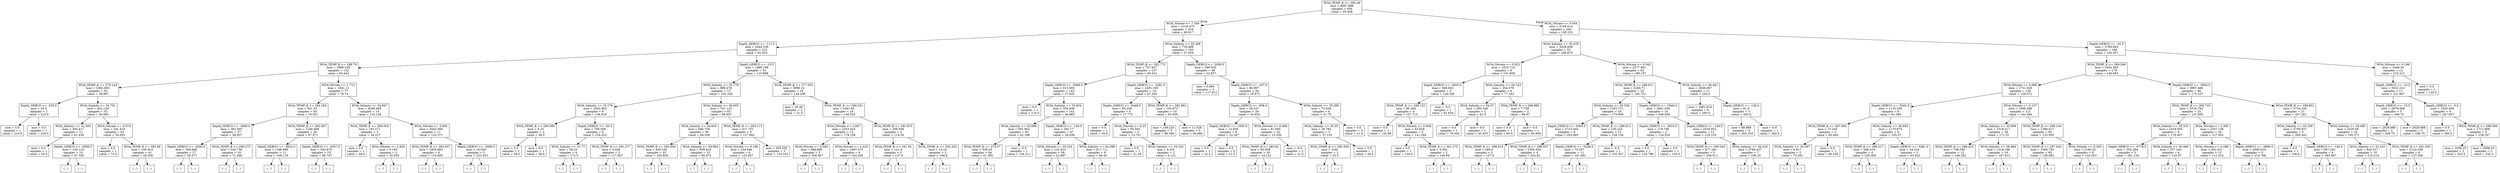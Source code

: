 digraph Tree {
node [shape=box] ;
0 [label="WOA_TEMP_K <= 294.36\nmse = 4667.988\nsamples = 656\nvalue = 95.406"] ;
1 [label="WOA_Nitrate <= 7.549\nmse = 2145.475\nsamples = 416\nvalue = 60.917"] ;
0 -> 1 [labeldistance=2.5, labelangle=45, headlabel="True"] ;
2 [label="Depth_GEBCO <= -111.5\nmse = 2444.339\nsamples = 223\nvalue = 81.623"] ;
1 -> 2 ;
3 [label="WOA_TEMP_K <= 288.79\nmse = 1890.249\nsamples = 132\nvalue = 62.642"] ;
2 -> 3 ;
4 [label="WOA_TEMP_K <= 279.144\nmse = 1082.063\nsamples = 55\nvalue = 39.997"] ;
3 -> 4 ;
5 [label="Depth_GEBCO <= -535.0\nmse = 25.0\nsamples = 2\nvalue = 215.0"] ;
4 -> 5 ;
6 [label="mse = 0.0\nsamples = 1\nvalue = 210.0"] ;
5 -> 6 ;
7 [label="mse = 0.0\nsamples = 1\nvalue = 220.0"] ;
5 -> 7 ;
8 [label="WOA_Salinity <= 34.701\nmse = 402.129\nsamples = 53\nvalue = 36.065"] ;
4 -> 8 ;
9 [label="WOA_Salinity <= 32.565\nmse = 350.417\nsamples = 11\nvalue = 61.439"] ;
8 -> 9 ;
10 [label="mse = 0.0\nsamples = 1\nvalue = 20.0"] ;
9 -> 10 ;
11 [label="Depth_GEBCO <= -5599.5\nmse = 120.123\nsamples = 10\nvalue = 67.359"] ;
9 -> 11 ;
12 [label="(...)"] ;
11 -> 12 ;
13 [label="(...)"] ;
11 -> 13 ;
28 [label="WOA_Nitrate <= 0.074\nmse = 241.419\nsamples = 42\nvalue = 30.503"] ;
8 -> 28 ;
29 [label="mse = 0.0\nsamples = 1\nvalue = 73.0"] ;
28 -> 29 ;
30 [label="WOA_TEMP_K <= 283.56\nmse = 195.914\nsamples = 41\nvalue = 29.306"] ;
28 -> 30 ;
31 [label="(...)"] ;
30 -> 31 ;
42 [label="(...)"] ;
30 -> 42 ;
83 [label="WOA_Nitrate <= 1.712\nmse = 1841.11\nsamples = 77\nvalue = 78.74"] ;
3 -> 83 ;
84 [label="WOA_TEMP_K <= 292.254\nmse = 931.53\nsamples = 63\nvalue = 70.551"] ;
83 -> 84 ;
85 [label="Depth_GEBCO <= -3080.0\nmse = 383.305\nsamples = 37\nvalue = 58.937"] ;
84 -> 85 ;
86 [label="Depth_GEBCO <= -4500.0\nmse = 369.666\nsamples = 27\nvalue = 55.077"] ;
85 -> 86 ;
87 [label="(...)"] ;
86 -> 87 ;
112 [label="(...)"] ;
86 -> 112 ;
129 [label="WOA_TEMP_K <= 290.275\nmse = 226.738\nsamples = 10\nvalue = 71.288"] ;
85 -> 129 ;
130 [label="(...)"] ;
129 -> 130 ;
143 [label="(...)"] ;
129 -> 143 ;
148 [label="WOA_TEMP_K <= 292.907\nmse = 1248.068\nsamples = 26\nvalue = 87.971"] ;
84 -> 148 ;
149 [label="Depth_GEBCO <= -3623.0\nmse = 1168.999\nsamples = 11\nvalue = 109.118"] ;
148 -> 149 ;
150 [label="(...)"] ;
149 -> 150 ;
159 [label="(...)"] ;
149 -> 159 ;
168 [label="Depth_GEBCO <= -4507.0\nmse = 543.875\nsamples = 15\nvalue = 68.747"] ;
148 -> 168 ;
169 [label="(...)"] ;
168 -> 169 ;
178 [label="(...)"] ;
168 -> 178 ;
193 [label="WOA_Salinity <= 34.947\nmse = 4289.469\nsamples = 14\nvalue = 116.128"] ;
83 -> 193 ;
194 [label="WOA_TEMP_K <= 290.053\nmse = 192.271\nsamples = 3\nvalue = 34.227"] ;
193 -> 194 ;
195 [label="mse = 0.0\nsamples = 1\nvalue = 48.0"] ;
194 -> 195 ;
196 [label="WOA_Nitrate <= 2.924\nmse = 5.165\nsamples = 2\nvalue = 20.455"] ;
194 -> 196 ;
197 [label="(...)"] ;
196 -> 197 ;
198 [label="(...)"] ;
196 -> 198 ;
199 [label="WOA_Nitrate <= 5.892\nmse = 3442.569\nsamples = 11\nvalue = 133.371"] ;
193 -> 199 ;
200 [label="WOA_TEMP_K <= 293.937\nmse = 1855.693\nsamples = 9\nvalue = 114.609"] ;
199 -> 200 ;
201 [label="(...)"] ;
200 -> 201 ;
212 [label="(...)"] ;
200 -> 212 ;
215 [label="Depth_GEBCO <= -3006.5\nmse = 16.056\nsamples = 2\nvalue = 233.433"] ;
199 -> 215 ;
216 [label="(...)"] ;
215 -> 216 ;
217 [label="(...)"] ;
215 -> 217 ;
218 [label="Depth_GEBCO <= -15.5\nmse = 1886.198\nsamples = 91\nvalue = 110.898"] ;
2 -> 218 ;
219 [label="WOA_Salinity <= 32.779\nmse = 986.478\nsamples = 73\nvalue = 102.326"] ;
218 -> 219 ;
220 [label="WOA_Salinity <= 10.279\nmse = 1943.603\nsamples = 8\nvalue = 136.818"] ;
219 -> 220 ;
221 [label="WOA_TEMP_K <= 290.585\nmse = 0.25\nsamples = 2\nvalue = 58.5"] ;
220 -> 221 ;
222 [label="mse = 0.0\nsamples = 1\nvalue = 58.0"] ;
221 -> 222 ;
223 [label="mse = 0.0\nsamples = 1\nvalue = 59.0"] ;
221 -> 223 ;
224 [label="Depth_GEBCO <= -20.5\nmse = 709.506\nsamples = 6\nvalue = 154.222"] ;
220 -> 224 ;
225 [label="WOA_Salinity <= 31.77\nmse = 59.25\nsamples = 4\nvalue = 172.5"] ;
224 -> 225 ;
226 [label="(...)"] ;
225 -> 226 ;
229 [label="(...)"] ;
225 -> 229 ;
232 [label="WOA_TEMP_K <= 291.277\nmse = 5.556\nsamples = 2\nvalue = 117.667"] ;
224 -> 232 ;
233 [label="(...)"] ;
232 -> 233 ;
234 [label="(...)"] ;
232 -> 234 ;
235 [label="WOA_Salinity <= 36.605\nmse = 741.123\nsamples = 65\nvalue = 98.607"] ;
219 -> 235 ;
236 [label="WOA_Salinity <= 34.634\nmse = 646.738\nsamples = 56\nvalue = 94.358"] ;
235 -> 236 ;
237 [label="WOA_TEMP_K <= 292.904\nmse = 405.102\nsamples = 33\nvalue = 100.829"] ;
236 -> 237 ;
238 [label="(...)"] ;
237 -> 238 ;
301 [label="(...)"] ;
237 -> 301 ;
302 [label="WOA_Salinity <= 34.964\nmse = 839.418\nsamples = 23\nvalue = 85.674"] ;
236 -> 302 ;
303 [label="(...)"] ;
302 -> 303 ;
318 [label="(...)"] ;
302 -> 318 ;
339 [label="WOA_TEMP_K <= 293.113\nmse = 417.751\nsamples = 9\nvalue = 127.692"] ;
235 -> 339 ;
340 [label="WOA_Nitrate <= 0.196\nmse = 334.694\nsamples = 6\nvalue = 122.857"] ;
339 -> 340 ;
341 [label="(...)"] ;
340 -> 341 ;
342 [label="(...)"] ;
340 -> 342 ;
343 [label="mse = 455.556\nsamples = 3\nvalue = 133.333"] ;
339 -> 343 ;
344 [label="WOA_TEMP_K <= 277.555\nmse = 3990.14\nsamples = 18\nvalue = 144.298"] ;
218 -> 344 ;
345 [label="mse = 20.48\nsamples = 2\nvalue = 21.0"] ;
344 -> 345 ;
346 [label="WOA_TEMP_K <= 290.331\nmse = 2491.65\nsamples = 16\nvalue = 158.525"] ;
344 -> 346 ;
347 [label="WOA_Nitrate <= 1.067\nmse = 2253.425\nsamples = 12\nvalue = 178.158"] ;
346 -> 347 ;
348 [label="WOA_Nitrate <= 0.583\nmse = 688.889\nsamples = 3\nvalue = 256.667"] ;
347 -> 348 ;
349 [label="(...)"] ;
348 -> 349 ;
352 [label="(...)"] ;
348 -> 352 ;
353 [label="WOA_Nitrate <= 2.433\nmse = 1087.072\nsamples = 9\nvalue = 162.456"] ;
347 -> 353 ;
354 [label="(...)"] ;
353 -> 354 ;
355 [label="(...)"] ;
353 -> 355 ;
368 [label="WOA_TEMP_K <= 291.975\nmse = 208.938\nsamples = 4\nvalue = 114.35"] ;
346 -> 368 ;
369 [label="WOA_TEMP_K <= 291.04\nmse = 121.0\nsamples = 2\nvalue = 137.0"] ;
368 -> 369 ;
370 [label="(...)"] ;
369 -> 370 ;
371 [label="(...)"] ;
369 -> 371 ;
372 [label="WOA_TEMP_K <= 293.352\nmse = 10.24\nsamples = 2\nvalue = 106.8"] ;
368 -> 372 ;
373 [label="(...)"] ;
372 -> 373 ;
374 [label="(...)"] ;
372 -> 374 ;
375 [label="WOA_Salinity <= 35.268\nmse = 735.888\nsamples = 193\nvalue = 37.034"] ;
1 -> 375 ;
376 [label="WOA_TEMP_K <= 282.772\nmse = 757.637\nsamples = 157\nvalue = 40.541"] ;
375 -> 376 ;
377 [label="Depth_GEBCO <= -5498.5\nmse = 613.005\nsamples = 143\nvalue = 37.845"] ;
376 -> 377 ;
378 [label="mse = 0.0\nsamples = 1\nvalue = 110.0"] ;
377 -> 378 ;
379 [label="WOA_Salinity <= 33.904\nmse = 550.836\nsamples = 142\nvalue = 36.883"] ;
377 -> 379 ;
380 [label="WOA_Salinity <= 33.899\nmse = 591.902\nsamples = 95\nvalue = 42.198"] ;
379 -> 380 ;
381 [label="WOA_TEMP_K <= 275.57\nmse = 539.03\nsamples = 94\nvalue = 41.585"] ;
380 -> 381 ;
382 [label="(...)"] ;
381 -> 382 ;
487 [label="(...)"] ;
381 -> 487 ;
514 [label="mse = -0.0\nsamples = 1\nvalue = 134.211"] ;
380 -> 514 ;
515 [label="Depth_GEBCO <= -139.0\nmse = 291.77\nsamples = 47\nvalue = 26.038"] ;
379 -> 515 ;
516 [label="WOA_Nitrate <= 25.324\nmse = 132.433\nsamples = 38\nvalue = 22.087"] ;
515 -> 516 ;
517 [label="(...)"] ;
516 -> 517 ;
586 [label="(...)"] ;
516 -> 586 ;
589 [label="WOA_Salinity <= 34.298\nmse = 617.711\nsamples = 9\nvalue = 46.45"] ;
515 -> 589 ;
590 [label="(...)"] ;
589 -> 590 ;
593 [label="(...)"] ;
589 -> 593 ;
606 [label="Depth_GEBCO <= -2281.0\nmse = 1405.165\nsamples = 14\nvalue = 67.265"] ;
376 -> 606 ;
607 [label="Depth_GEBCO <= -5446.5\nmse = 95.258\nsamples = 4\nvalue = 17.775"] ;
606 -> 607 ;
608 [label="mse = 0.0\nsamples = 1\nvalue = 30.0"] ;
607 -> 608 ;
609 [label="WOA_Nitrate <= 8.23\nmse = 60.593\nsamples = 3\nvalue = 13.701"] ;
607 -> 609 ;
610 [label="mse = 0.0\nsamples = 1\nvalue = 21.28"] ;
609 -> 610 ;
611 [label="WOA_Salinity <= 34.324\nmse = 6.291\nsamples = 2\nvalue = 6.121"] ;
609 -> 611 ;
612 [label="(...)"] ;
611 -> 612 ;
613 [label="(...)"] ;
611 -> 613 ;
614 [label="WOA_TEMP_K <= 282.891\nmse = 100.873\nsamples = 10\nvalue = 93.659"] ;
606 -> 614 ;
615 [label="mse = 109.224\nsamples = 5\nvalue = 86.566"] ;
614 -> 615 ;
616 [label="mse = 11.028\nsamples = 5\nvalue = 99.866"] ;
614 -> 616 ;
617 [label="Depth_GEBCO <= -2009.5\nmse = 396.505\nsamples = 36\nvalue = 22.837"] ;
375 -> 617 ;
618 [label="mse = 0.964\nsamples = 2\nvalue = 117.812"] ;
617 -> 618 ;
619 [label="Depth_GEBCO <= -167.0\nmse = 98.997\nsamples = 34\nvalue = 19.672"] ;
617 -> 619 ;
620 [label="Depth_GEBCO <= -908.0\nmse = 59.247\nsamples = 28\nvalue = 16.652"] ;
619 -> 620 ;
621 [label="Depth_GEBCO <= -1500.0\nmse = 12.836\nsamples = 6\nvalue = 22.267"] ;
620 -> 621 ;
622 [label="mse = 0.0\nsamples = 1\nvalue = 32.4"] ;
621 -> 622 ;
623 [label="mse = 0.0\nsamples = 5\nvalue = 21.0"] ;
621 -> 623 ;
624 [label="WOA_Nitrate <= 9.068\nmse = 61.005\nsamples = 22\nvalue = 15.356"] ;
620 -> 624 ;
625 [label="WOA_TEMP_K <= 283.62\nmse = 65.858\nsamples = 20\nvalue = 14.122"] ;
624 -> 625 ;
626 [label="(...)"] ;
625 -> 626 ;
637 [label="(...)"] ;
625 -> 637 ;
642 [label="mse = -0.0\nsamples = 2\nvalue = 21.0"] ;
624 -> 642 ;
643 [label="WOA_Salinity <= 35.385\nmse = 75.638\nsamples = 6\nvalue = 31.75"] ;
619 -> 643 ;
644 [label="WOA_Salinity <= 35.35\nmse = 26.784\nsamples = 3\nvalue = 37.125"] ;
643 -> 644 ;
645 [label="WOA_TEMP_K <= 282.959\nmse = 3.84\nsamples = 2\nvalue = 33.3"] ;
644 -> 645 ;
646 [label="(...)"] ;
645 -> 646 ;
647 [label="(...)"] ;
645 -> 647 ;
648 [label="mse = 0.0\nsamples = 1\nvalue = 43.5"] ;
644 -> 648 ;
649 [label="mse = 0.0\nsamples = 3\nvalue = 21.0"] ;
643 -> 649 ;
650 [label="WOA_Nitrate <= 0.044\nmse = 3149.014\nsamples = 240\nvalue = 158.233"] ;
0 -> 650 [labeldistance=2.5, labelangle=-45, headlabel="False"] ;
651 [label="WOA_Salinity <= 35.076\nmse = 3428.858\nsamples = 52\nvalue = 186.876"] ;
650 -> 651 ;
652 [label="WOA_Nitrate <= 0.023\nmse = 1025.714\nsamples = 9\nvalue = 101.859"] ;
651 -> 652 ;
653 [label="Depth_GEBCO <= -2825.0\nmse = 568.943\nsamples = 5\nvalue = 126.536"] ;
652 -> 653 ;
654 [label="WOA_TEMP_K <= 298.122\nmse = 86.284\nsamples = 4\nvalue = 137.715"] ;
653 -> 654 ;
655 [label="mse = 0.0\nsamples = 1\nvalue = 126.98"] ;
654 -> 655 ;
656 [label="WOA_Nitrate <= 0.008\nmse = 63.826\nsamples = 3\nvalue = 141.294"] ;
654 -> 656 ;
657 [label="mse = 0.0\nsamples = 1\nvalue = 130.0"] ;
656 -> 657 ;
658 [label="WOA_TEMP_K <= 301.275\nmse = 0.081\nsamples = 2\nvalue = 146.94"] ;
656 -> 658 ;
659 [label="(...)"] ;
658 -> 659 ;
660 [label="(...)"] ;
658 -> 660 ;
661 [label="mse = -0.0\nsamples = 1\nvalue = 81.818"] ;
653 -> 661 ;
662 [label="WOA_Salinity <= 34.743\nmse = 264.579\nsamples = 4\nvalue = 77.182"] ;
652 -> 662 ;
663 [label="WOA_Salinity <= 34.57\nmse = 290.548\nsamples = 2\nvalue = 62.5"] ;
662 -> 663 ;
664 [label="mse = 0.0\nsamples = 1\nvalue = 79.545"] ;
663 -> 664 ;
665 [label="mse = 0.0\nsamples = 1\nvalue = 45.455"] ;
663 -> 665 ;
666 [label="WOA_TEMP_K <= 298.885\nmse = 7.759\nsamples = 2\nvalue = 86.97"] ;
662 -> 666 ;
667 [label="mse = 0.0\nsamples = 1\nvalue = 85.0"] ;
666 -> 667 ;
668 [label="mse = 0.0\nsamples = 1\nvalue = 90.909"] ;
666 -> 668 ;
669 [label="WOA_Nitrate <= 0.042\nmse = 2577.801\nsamples = 43\nvalue = 199.197"] ;
651 -> 669 ;
670 [label="WOA_TEMP_K <= 299.611\nmse = 2204.71\nsamples = 32\nvalue = 185.721"] ;
669 -> 670 ;
671 [label="WOA_Salinity <= 35.529\nmse = 1351.771\nsamples = 18\nvalue = 170.909"] ;
670 -> 671 ;
672 [label="Depth_GEBCO <= -5383.0\nmse = 2713.444\nsamples = 6\nvalue = 202.865"] ;
671 -> 672 ;
673 [label="WOA_TEMP_K <= 298.618\nmse = 289.0\nsamples = 2\nvalue = 137.0"] ;
672 -> 673 ;
674 [label="(...)"] ;
673 -> 674 ;
675 [label="(...)"] ;
673 -> 675 ;
676 [label="WOA_TEMP_K <= 296.037\nmse = 1593.504\nsamples = 4\nvalue = 224.82"] ;
672 -> 676 ;
677 [label="(...)"] ;
676 -> 677 ;
678 [label="(...)"] ;
676 -> 678 ;
683 [label="WOA_TEMP_K <= 298.811\nmse = 235.222\nsamples = 12\nvalue = 158.126"] ;
671 -> 683 ;
684 [label="Depth_GEBCO <= -5258.0\nmse = 75.357\nsamples = 11\nvalue = 161.061"] ;
683 -> 684 ;
685 [label="(...)"] ;
684 -> 685 ;
686 [label="(...)"] ;
684 -> 686 ;
697 [label="mse = -0.0\nsamples = 1\nvalue = 102.367"] ;
683 -> 697 ;
698 [label="Depth_GEBCO <= -2540.0\nmse = 2661.604\nsamples = 14\nvalue = 206.459"] ;
670 -> 698 ;
699 [label="Depth_GEBCO <= -3919.0\nmse = 119.756\nsamples = 2\nvalue = 134.524"] ;
698 -> 699 ;
700 [label="mse = 0.0\nsamples = 1\nvalue = 126.786"] ;
699 -> 700 ;
701 [label="mse = 0.0\nsamples = 1\nvalue = 150.0"] ;
699 -> 701 ;
702 [label="Depth_GEBCO <= -140.5\nmse = 2035.852\nsamples = 12\nvalue = 219.153"] ;
698 -> 702 ;
703 [label="WOA_TEMP_K <= 300.542\nmse = 477.281\nsamples = 5\nvalue = 239.511"] ;
702 -> 703 ;
704 [label="(...)"] ;
703 -> 704 ;
705 [label="(...)"] ;
703 -> 705 ;
708 [label="WOA_Salinity <= 36.416\nmse = 2798.437\nsamples = 7\nvalue = 196.25"] ;
702 -> 708 ;
709 [label="(...)"] ;
708 -> 709 ;
712 [label="(...)"] ;
708 -> 712 ;
713 [label="WOA_Salinity <= 36.441\nmse = 2066.667\nsamples = 11\nvalue = 230.0"] ;
669 -> 713 ;
714 [label="mse = 1981.818\nsamples = 6\nvalue = 200.0"] ;
713 -> 714 ;
715 [label="Depth_GEBCO <= -130.0\nmse = 81.0\nsamples = 5\nvalue = 263.0"] ;
713 -> 715 ;
716 [label="mse = 88.889\nsamples = 4\nvalue = 263.333"] ;
715 -> 716 ;
717 [label="mse = 0.0\nsamples = 1\nvalue = 260.0"] ;
715 -> 717 ;
718 [label="Depth_GEBCO <= -16.5\nmse = 2789.845\nsamples = 188\nvalue = 150.457"] ;
650 -> 718 ;
719 [label="WOA_TEMP_K <= 299.549\nmse = 2492.565\nsamples = 176\nvalue = 146.683"] ;
718 -> 719 ;
720 [label="WOA_Nitrate <= 0.068\nmse = 1751.028\nsamples = 130\nvalue = 138.372"] ;
719 -> 720 ;
721 [label="Depth_GEBCO <= -5242.5\nmse = 1135.556\nsamples = 9\nvalue = 91.394"] ;
720 -> 721 ;
722 [label="WOA_TEMP_K <= 297.902\nmse = 27.245\nsamples = 3\nvalue = 65.404"] ;
721 -> 722 ;
723 [label="WOA_Salinity <= 35.397\nmse = 6.917\nsamples = 2\nvalue = 70.281"] ;
722 -> 723 ;
724 [label="(...)"] ;
723 -> 724 ;
725 [label="(...)"] ;
723 -> 725 ;
726 [label="mse = 0.0\nsamples = 1\nvalue = 60.526"] ;
722 -> 726 ;
727 [label="WOA_Salinity <= 36.693\nmse = 1170.675\nsamples = 6\nvalue = 105.57"] ;
721 -> 727 ;
728 [label="WOA_TEMP_K <= 298.217\nmse = 268.219\nsamples = 4\nvalue = 129.369"] ;
727 -> 728 ;
729 [label="(...)"] ;
728 -> 729 ;
734 [label="(...)"] ;
728 -> 734 ;
735 [label="Depth_GEBCO <= -3481.0\nmse = 24.224\nsamples = 2\nvalue = 63.922"] ;
727 -> 735 ;
736 [label="(...)"] ;
735 -> 736 ;
737 [label="(...)"] ;
735 -> 737 ;
738 [label="WOA_Nitrate <= 0.137\nmse = 1596.388\nsamples = 121\nvalue = 142.446"] ;
720 -> 738 ;
739 [label="WOA_Salinity <= 35.699\nmse = 1518.217\nsamples = 28\nvalue = 171.31"] ;
738 -> 739 ;
740 [label="WOA_TEMP_K <= 296.423\nmse = 798.595\nsamples = 12\nvalue = 146.262"] ;
739 -> 740 ;
741 [label="(...)"] ;
740 -> 741 ;
744 [label="(...)"] ;
740 -> 744 ;
759 [label="WOA_Salinity <= 36.984\nmse = 1318.196\nsamples = 16\nvalue = 187.413"] ;
739 -> 759 ;
760 [label="(...)"] ;
759 -> 760 ;
777 [label="(...)"] ;
759 -> 777 ;
778 [label="WOA_TEMP_K <= 299.104\nmse = 1286.517\nsamples = 93\nvalue = 133.595"] ;
738 -> 778 ;
779 [label="WOA_TEMP_K <= 297.044\nmse = 1000.755\nsamples = 85\nvalue = 138.083"] ;
778 -> 779 ;
780 [label="(...)"] ;
779 -> 780 ;
857 [label="(...)"] ;
779 -> 857 ;
926 [label="WOA_Nitrate <= 0.305\nmse = 2160.52\nsamples = 8\nvalue = 102.653"] ;
778 -> 926 ;
927 [label="(...)"] ;
926 -> 927 ;
934 [label="(...)"] ;
926 -> 934 ;
939 [label="Depth_GEBCO <= -3954.0\nmse = 3987.466\nsamples = 46\nvalue = 175.237"] ;
719 -> 939 ;
940 [label="WOA_TEMP_K <= 300.743\nmse = 2516.793\nsamples = 25\nvalue = 147.095"] ;
939 -> 940 ;
941 [label="WOA_Salinity <= 35.333\nmse = 1416.505\nsamples = 9\nvalue = 178.007"] ;
940 -> 941 ;
942 [label="Depth_GEBCO <= -4778.5\nmse = 202.294\nsamples = 5\nvalue = 201.134"] ;
941 -> 942 ;
943 [label="(...)"] ;
942 -> 943 ;
948 [label="(...)"] ;
942 -> 948 ;
949 [label="WOA_Salinity <= 35.466\nmse = 237.243\nsamples = 4\nvalue = 125.97"] ;
941 -> 949 ;
950 [label="(...)"] ;
949 -> 950 ;
951 [label="(...)"] ;
949 -> 951 ;
956 [label="WOA_Nitrate <= 2.395\nmse = 2207.156\nsamples = 16\nvalue = 127.002"] ;
940 -> 956 ;
957 [label="WOA_Nitrate <= 0.286\nmse = 452.021\nsamples = 13\nvalue = 111.514"] ;
956 -> 957 ;
958 [label="(...)"] ;
957 -> 958 ;
971 [label="(...)"] ;
957 -> 971 ;
982 [label="Depth_GEBCO <= -4890.5\nmse = 3090.634\nsamples = 3\nvalue = 214.768"] ;
956 -> 982 ;
983 [label="(...)"] ;
982 -> 983 ;
984 [label="(...)"] ;
982 -> 984 ;
987 [label="WOA_TEMP_K <= 299.831\nmse = 3734.245\nsamples = 21\nvalue = 207.261"] ;
939 -> 987 ;
988 [label="WOA_Salinity <= 35.338\nmse = 4759.937\nsamples = 5\nvalue = 260.343"] ;
987 -> 988 ;
989 [label="mse = 0.0\nsamples = 1\nvalue = 106.6"] ;
988 -> 989 ;
990 [label="Depth_GEBCO <= -140.5\nmse = 957.202\nsamples = 4\nvalue = 285.967"] ;
988 -> 990 ;
991 [label="(...)"] ;
990 -> 991 ;
994 [label="(...)"] ;
990 -> 994 ;
995 [label="WOA_Salinity <= 34.485\nmse = 2226.08\nsamples = 16\nvalue = 190.371"] ;
987 -> 995 ;
996 [label="WOA_Salinity <= 33.233\nmse = 820.517\nsamples = 10\nvalue = 210.214"] ;
995 -> 996 ;
997 [label="(...)"] ;
996 -> 997 ;
1000 [label="(...)"] ;
996 -> 1000 ;
1015 [label="WOA_TEMP_K <= 301.335\nmse = 2124.328\nsamples = 6\nvalue = 137.456"] ;
995 -> 1015 ;
1016 [label="(...)"] ;
1015 -> 1016 ;
1025 [label="(...)"] ;
1015 -> 1025 ;
1026 [label="WOA_Nitrate <= 0.196\nmse = 3448.34\nsamples = 12\nvalue = 215.312"] ;
718 -> 1026 ;
1027 [label="Depth_GEBCO <= -10.5\nmse = 3032.222\nsamples = 11\nvalue = 221.667"] ;
1026 -> 1027 ;
1028 [label="Depth_GEBCO <= -15.5\nmse = 2879.688\nsamples = 5\nvalue = 198.75"] ;
1027 -> 1028 ;
1029 [label="mse = 2929.688\nsamples = 2\nvalue = 208.75"] ;
1028 -> 1029 ;
1030 [label="mse = 2629.688\nsamples = 3\nvalue = 188.75"] ;
1028 -> 1030 ;
1031 [label="Depth_GEBCO <= -5.0\nmse = 1920.408\nsamples = 6\nvalue = 247.857"] ;
1027 -> 1031 ;
1032 [label="mse = 0.0\nsamples = 1\nvalue = 300.0"] ;
1031 -> 1032 ;
1033 [label="WOA_TEMP_K <= 298.009\nmse = 1711.806\nsamples = 5\nvalue = 239.167"] ;
1031 -> 1033 ;
1034 [label="mse = 1056.25\nsamples = 2\nvalue = 232.5"] ;
1033 -> 1034 ;
1035 [label="mse = 2006.25\nsamples = 3\nvalue = 242.5"] ;
1033 -> 1035 ;
1036 [label="mse = 0.0\nsamples = 1\nvalue = 120.0"] ;
1026 -> 1036 ;
}